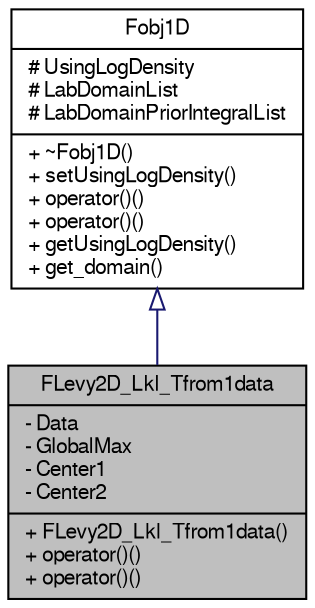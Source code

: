 digraph G
{
  edge [fontname="FreeSans",fontsize="10",labelfontname="FreeSans",labelfontsize="10"];
  node [fontname="FreeSans",fontsize="10",shape=record];
  Node1 [label="{FLevy2D_Lkl_Tfrom1data\n|- Data\l- GlobalMax\l- Center1\l- Center2\l|+ FLevy2D_Lkl_Tfrom1data()\l+ operator()()\l+ operator()()\l}",height=0.2,width=0.4,color="black", fillcolor="grey75", style="filled" fontcolor="black"];
  Node2 -> Node1 [dir="back",color="midnightblue",fontsize="10",style="solid",arrowtail="onormal"];
  Node2 [label="{Fobj1D\n|# UsingLogDensity\l# LabDomainList\l# LabDomainPriorIntegralList\l|+ ~Fobj1D()\l+ setUsingLogDensity()\l+ operator()()\l+ operator()()\l+ getUsingLogDensity()\l+ get_domain()\l}",height=0.2,width=0.4,color="black", fillcolor="white", style="filled",URL="$classFobj1D.shtml",tooltip="abstract class for one-dimensional function objects"];
}
